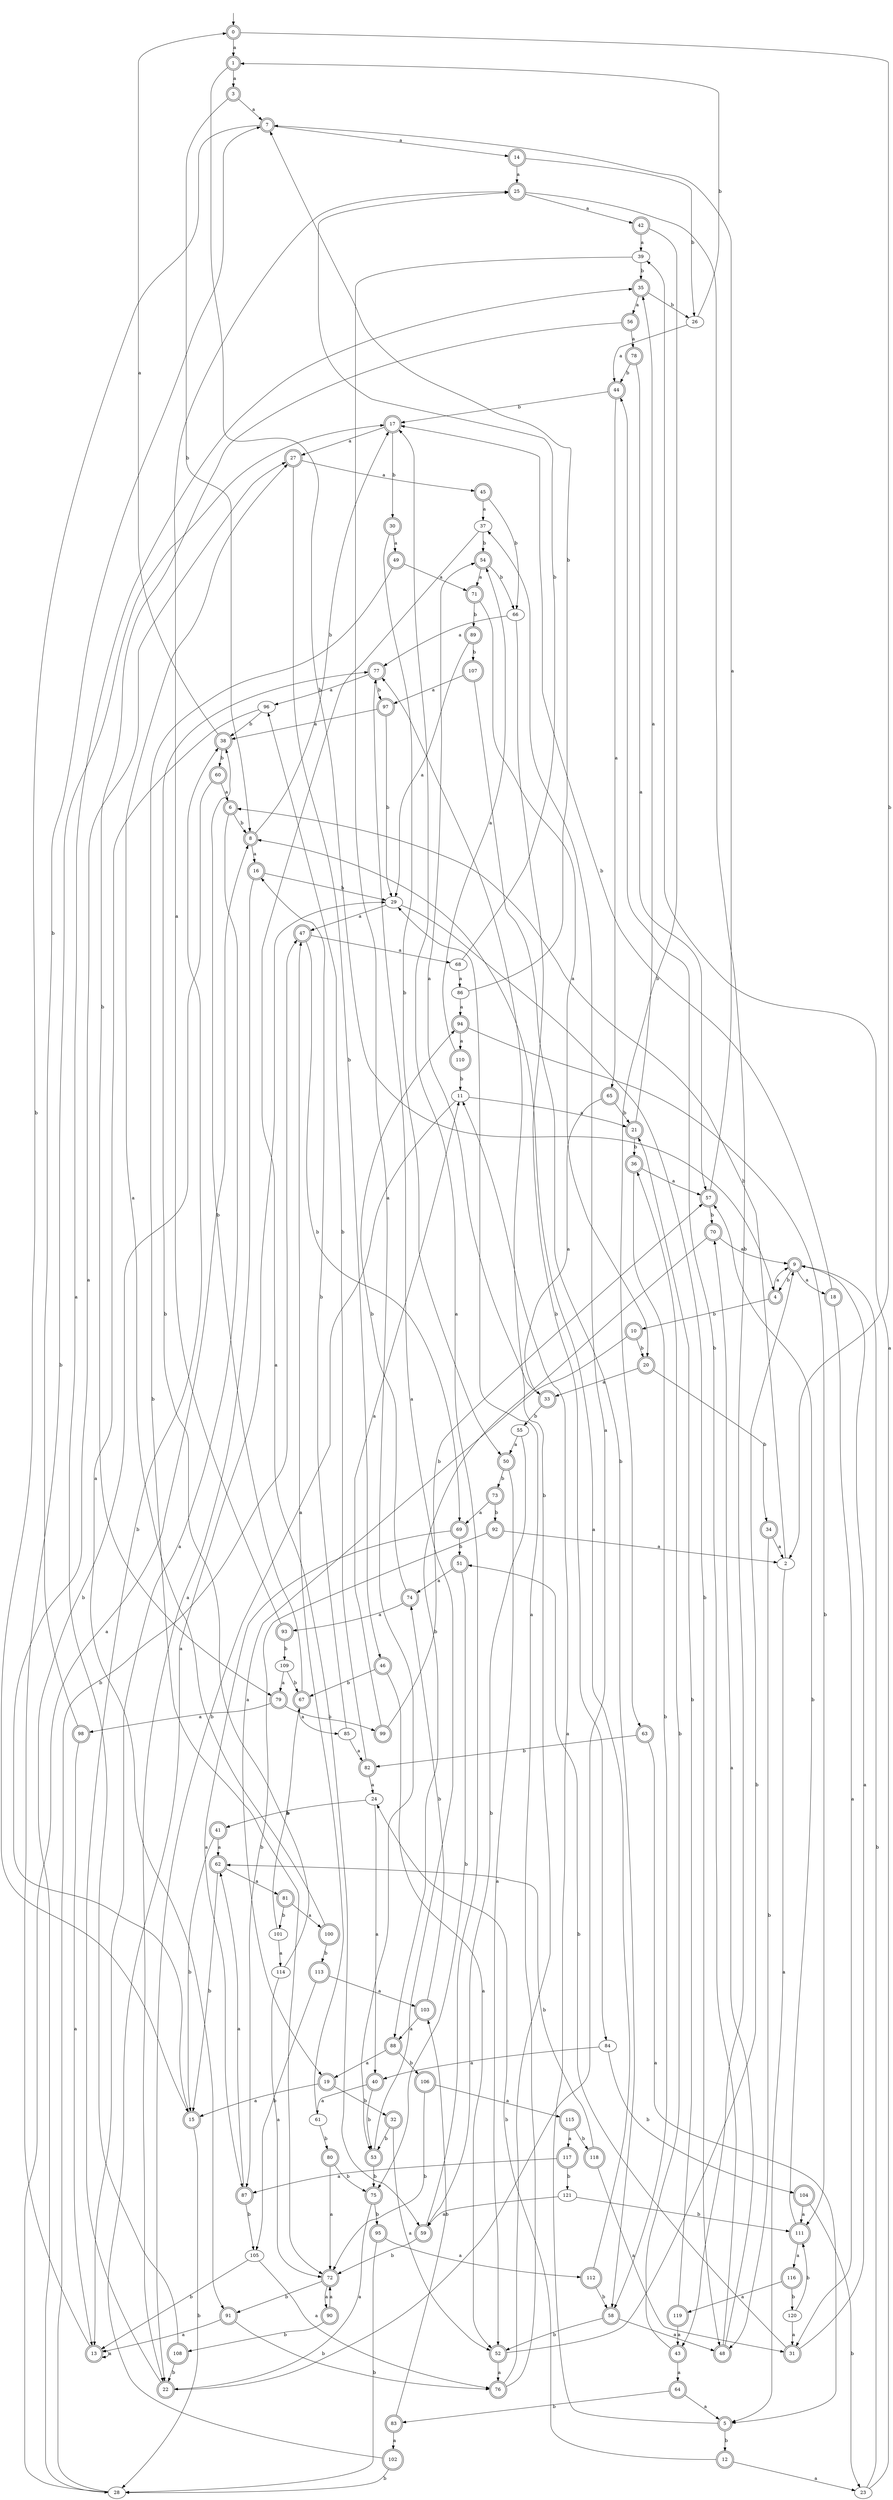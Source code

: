 digraph RandomDFA {
  __start0 [label="", shape=none];
  __start0 -> 0 [label=""];
  0 [shape=circle] [shape=doublecircle]
  0 -> 1 [label="a"]
  0 -> 2 [label="b"]
  1 [shape=doublecircle]
  1 -> 3 [label="a"]
  1 -> 4 [label="b"]
  2
  2 -> 5 [label="a"]
  2 -> 6 [label="b"]
  3 [shape=doublecircle]
  3 -> 7 [label="a"]
  3 -> 8 [label="b"]
  4 [shape=doublecircle]
  4 -> 9 [label="a"]
  4 -> 10 [label="b"]
  5 [shape=doublecircle]
  5 -> 11 [label="a"]
  5 -> 12 [label="b"]
  6 [shape=doublecircle]
  6 -> 13 [label="a"]
  6 -> 8 [label="b"]
  7 [shape=doublecircle]
  7 -> 14 [label="a"]
  7 -> 15 [label="b"]
  8 [shape=doublecircle]
  8 -> 16 [label="a"]
  8 -> 17 [label="b"]
  9 [shape=doublecircle]
  9 -> 18 [label="a"]
  9 -> 4 [label="b"]
  10 [shape=doublecircle]
  10 -> 19 [label="a"]
  10 -> 20 [label="b"]
  11
  11 -> 21 [label="a"]
  11 -> 22 [label="b"]
  12 [shape=doublecircle]
  12 -> 23 [label="a"]
  12 -> 24 [label="b"]
  13 [shape=doublecircle]
  13 -> 13 [label="a"]
  13 -> 17 [label="b"]
  14 [shape=doublecircle]
  14 -> 25 [label="a"]
  14 -> 26 [label="b"]
  15 [shape=doublecircle]
  15 -> 27 [label="a"]
  15 -> 28 [label="b"]
  16 [shape=doublecircle]
  16 -> 22 [label="a"]
  16 -> 29 [label="b"]
  17 [shape=doublecircle]
  17 -> 27 [label="a"]
  17 -> 30 [label="b"]
  18 [shape=doublecircle]
  18 -> 31 [label="a"]
  18 -> 17 [label="b"]
  19 [shape=doublecircle]
  19 -> 15 [label="a"]
  19 -> 32 [label="b"]
  20 [shape=doublecircle]
  20 -> 33 [label="a"]
  20 -> 34 [label="b"]
  21 [shape=doublecircle]
  21 -> 35 [label="a"]
  21 -> 36 [label="b"]
  22 [shape=doublecircle]
  22 -> 37 [label="a"]
  22 -> 38 [label="b"]
  23
  23 -> 39 [label="a"]
  23 -> 9 [label="b"]
  24
  24 -> 40 [label="a"]
  24 -> 41 [label="b"]
  25 [shape=doublecircle]
  25 -> 42 [label="a"]
  25 -> 43 [label="b"]
  26
  26 -> 44 [label="a"]
  26 -> 1 [label="b"]
  27 [shape=doublecircle]
  27 -> 45 [label="a"]
  27 -> 46 [label="b"]
  28
  28 -> 8 [label="a"]
  28 -> 47 [label="b"]
  29
  29 -> 47 [label="a"]
  29 -> 48 [label="b"]
  30 [shape=doublecircle]
  30 -> 49 [label="a"]
  30 -> 50 [label="b"]
  31 [shape=doublecircle]
  31 -> 9 [label="a"]
  31 -> 51 [label="b"]
  32 [shape=doublecircle]
  32 -> 52 [label="a"]
  32 -> 53 [label="b"]
  33 [shape=doublecircle]
  33 -> 54 [label="a"]
  33 -> 55 [label="b"]
  34 [shape=doublecircle]
  34 -> 2 [label="a"]
  34 -> 48 [label="b"]
  35 [shape=doublecircle]
  35 -> 56 [label="a"]
  35 -> 26 [label="b"]
  36 [shape=doublecircle]
  36 -> 57 [label="a"]
  36 -> 58 [label="b"]
  37
  37 -> 59 [label="a"]
  37 -> 54 [label="b"]
  38 [shape=doublecircle]
  38 -> 0 [label="a"]
  38 -> 60 [label="b"]
  39
  39 -> 53 [label="a"]
  39 -> 35 [label="b"]
  40 [shape=doublecircle]
  40 -> 61 [label="a"]
  40 -> 53 [label="b"]
  41 [shape=doublecircle]
  41 -> 62 [label="a"]
  41 -> 15 [label="b"]
  42 [shape=doublecircle]
  42 -> 39 [label="a"]
  42 -> 63 [label="b"]
  43 [shape=doublecircle]
  43 -> 64 [label="a"]
  43 -> 36 [label="b"]
  44 [shape=doublecircle]
  44 -> 65 [label="a"]
  44 -> 17 [label="b"]
  45 [shape=doublecircle]
  45 -> 37 [label="a"]
  45 -> 66 [label="b"]
  46 [shape=doublecircle]
  46 -> 52 [label="a"]
  46 -> 67 [label="b"]
  47 [shape=doublecircle]
  47 -> 68 [label="a"]
  47 -> 69 [label="b"]
  48 [shape=doublecircle]
  48 -> 70 [label="a"]
  48 -> 44 [label="b"]
  49 [shape=doublecircle]
  49 -> 71 [label="a"]
  49 -> 72 [label="b"]
  50 [shape=doublecircle]
  50 -> 52 [label="a"]
  50 -> 73 [label="b"]
  51 [shape=doublecircle]
  51 -> 74 [label="a"]
  51 -> 75 [label="b"]
  52 [shape=doublecircle]
  52 -> 76 [label="a"]
  52 -> 9 [label="b"]
  53 [shape=doublecircle]
  53 -> 77 [label="a"]
  53 -> 75 [label="b"]
  54 [shape=doublecircle]
  54 -> 71 [label="a"]
  54 -> 66 [label="b"]
  55
  55 -> 50 [label="a"]
  55 -> 59 [label="b"]
  56 [shape=doublecircle]
  56 -> 78 [label="a"]
  56 -> 79 [label="b"]
  57 [shape=doublecircle]
  57 -> 7 [label="a"]
  57 -> 70 [label="b"]
  58 [shape=doublecircle]
  58 -> 48 [label="a"]
  58 -> 52 [label="b"]
  59 [shape=doublecircle]
  59 -> 17 [label="a"]
  59 -> 72 [label="b"]
  60 [shape=doublecircle]
  60 -> 6 [label="a"]
  60 -> 28 [label="b"]
  61
  61 -> 47 [label="a"]
  61 -> 80 [label="b"]
  62 [shape=doublecircle]
  62 -> 81 [label="a"]
  62 -> 15 [label="b"]
  63 [shape=doublecircle]
  63 -> 5 [label="a"]
  63 -> 82 [label="b"]
  64 [shape=doublecircle]
  64 -> 5 [label="a"]
  64 -> 83 [label="b"]
  65 [shape=doublecircle]
  65 -> 33 [label="a"]
  65 -> 21 [label="b"]
  66
  66 -> 77 [label="a"]
  66 -> 84 [label="b"]
  67 [shape=doublecircle]
  67 -> 85 [label="a"]
  67 -> 38 [label="b"]
  68
  68 -> 86 [label="a"]
  68 -> 25 [label="b"]
  69 [shape=doublecircle]
  69 -> 87 [label="a"]
  69 -> 51 [label="b"]
  70 [shape=doublecircle]
  70 -> 9 [label="a"]
  70 -> 88 [label="b"]
  71 [shape=doublecircle]
  71 -> 20 [label="a"]
  71 -> 89 [label="b"]
  72 [shape=doublecircle]
  72 -> 90 [label="a"]
  72 -> 91 [label="b"]
  73 [shape=doublecircle]
  73 -> 69 [label="a"]
  73 -> 92 [label="b"]
  74 [shape=doublecircle]
  74 -> 93 [label="a"]
  74 -> 94 [label="b"]
  75 [shape=doublecircle]
  75 -> 22 [label="a"]
  75 -> 95 [label="b"]
  76 [shape=doublecircle]
  76 -> 29 [label="a"]
  76 -> 77 [label="b"]
  77 [shape=doublecircle]
  77 -> 96 [label="a"]
  77 -> 97 [label="b"]
  78 [shape=doublecircle]
  78 -> 57 [label="a"]
  78 -> 44 [label="b"]
  79 [shape=doublecircle]
  79 -> 98 [label="a"]
  79 -> 99 [label="b"]
  80 [shape=doublecircle]
  80 -> 72 [label="a"]
  80 -> 75 [label="b"]
  81 [shape=doublecircle]
  81 -> 100 [label="a"]
  81 -> 101 [label="b"]
  82 [shape=doublecircle]
  82 -> 24 [label="a"]
  82 -> 96 [label="b"]
  83 [shape=doublecircle]
  83 -> 102 [label="a"]
  83 -> 103 [label="b"]
  84
  84 -> 40 [label="a"]
  84 -> 104 [label="b"]
  85
  85 -> 82 [label="a"]
  85 -> 16 [label="b"]
  86
  86 -> 94 [label="a"]
  86 -> 7 [label="b"]
  87 [shape=doublecircle]
  87 -> 62 [label="a"]
  87 -> 105 [label="b"]
  88 [shape=doublecircle]
  88 -> 19 [label="a"]
  88 -> 106 [label="b"]
  89 [shape=doublecircle]
  89 -> 29 [label="a"]
  89 -> 107 [label="b"]
  90 [shape=doublecircle]
  90 -> 72 [label="a"]
  90 -> 108 [label="b"]
  91 [shape=doublecircle]
  91 -> 13 [label="a"]
  91 -> 76 [label="b"]
  92 [shape=doublecircle]
  92 -> 2 [label="a"]
  92 -> 87 [label="b"]
  93 [shape=doublecircle]
  93 -> 25 [label="a"]
  93 -> 109 [label="b"]
  94 [shape=doublecircle]
  94 -> 110 [label="a"]
  94 -> 111 [label="b"]
  95 [shape=doublecircle]
  95 -> 112 [label="a"]
  95 -> 28 [label="b"]
  96
  96 -> 91 [label="a"]
  96 -> 38 [label="b"]
  97 [shape=doublecircle]
  97 -> 38 [label="a"]
  97 -> 29 [label="b"]
  98 [shape=doublecircle]
  98 -> 13 [label="a"]
  98 -> 7 [label="b"]
  99 [shape=doublecircle]
  99 -> 11 [label="a"]
  99 -> 57 [label="b"]
  100 [shape=doublecircle]
  100 -> 27 [label="a"]
  100 -> 113 [label="b"]
  101
  101 -> 114 [label="a"]
  101 -> 67 [label="b"]
  102 [shape=doublecircle]
  102 -> 29 [label="a"]
  102 -> 28 [label="b"]
  103 [shape=doublecircle]
  103 -> 88 [label="a"]
  103 -> 74 [label="b"]
  104 [shape=doublecircle]
  104 -> 111 [label="a"]
  104 -> 23 [label="b"]
  105
  105 -> 76 [label="a"]
  105 -> 13 [label="b"]
  106 [shape=doublecircle]
  106 -> 115 [label="a"]
  106 -> 72 [label="b"]
  107 [shape=doublecircle]
  107 -> 97 [label="a"]
  107 -> 58 [label="b"]
  108 [shape=doublecircle]
  108 -> 35 [label="a"]
  108 -> 22 [label="b"]
  109
  109 -> 79 [label="a"]
  109 -> 67 [label="b"]
  110 [shape=doublecircle]
  110 -> 54 [label="a"]
  110 -> 11 [label="b"]
  111 [shape=doublecircle]
  111 -> 116 [label="a"]
  111 -> 57 [label="b"]
  112 [shape=doublecircle]
  112 -> 8 [label="a"]
  112 -> 58 [label="b"]
  113 [shape=doublecircle]
  113 -> 103 [label="a"]
  113 -> 105 [label="b"]
  114
  114 -> 72 [label="a"]
  114 -> 77 [label="b"]
  115 [shape=doublecircle]
  115 -> 117 [label="a"]
  115 -> 118 [label="b"]
  116 [shape=doublecircle]
  116 -> 119 [label="a"]
  116 -> 120 [label="b"]
  117 [shape=doublecircle]
  117 -> 87 [label="a"]
  117 -> 121 [label="b"]
  118 [shape=doublecircle]
  118 -> 31 [label="a"]
  118 -> 62 [label="b"]
  119 [shape=doublecircle]
  119 -> 43 [label="a"]
  119 -> 21 [label="b"]
  120
  120 -> 31 [label="a"]
  120 -> 111 [label="b"]
  121
  121 -> 59 [label="a"]
  121 -> 111 [label="b"]
}

